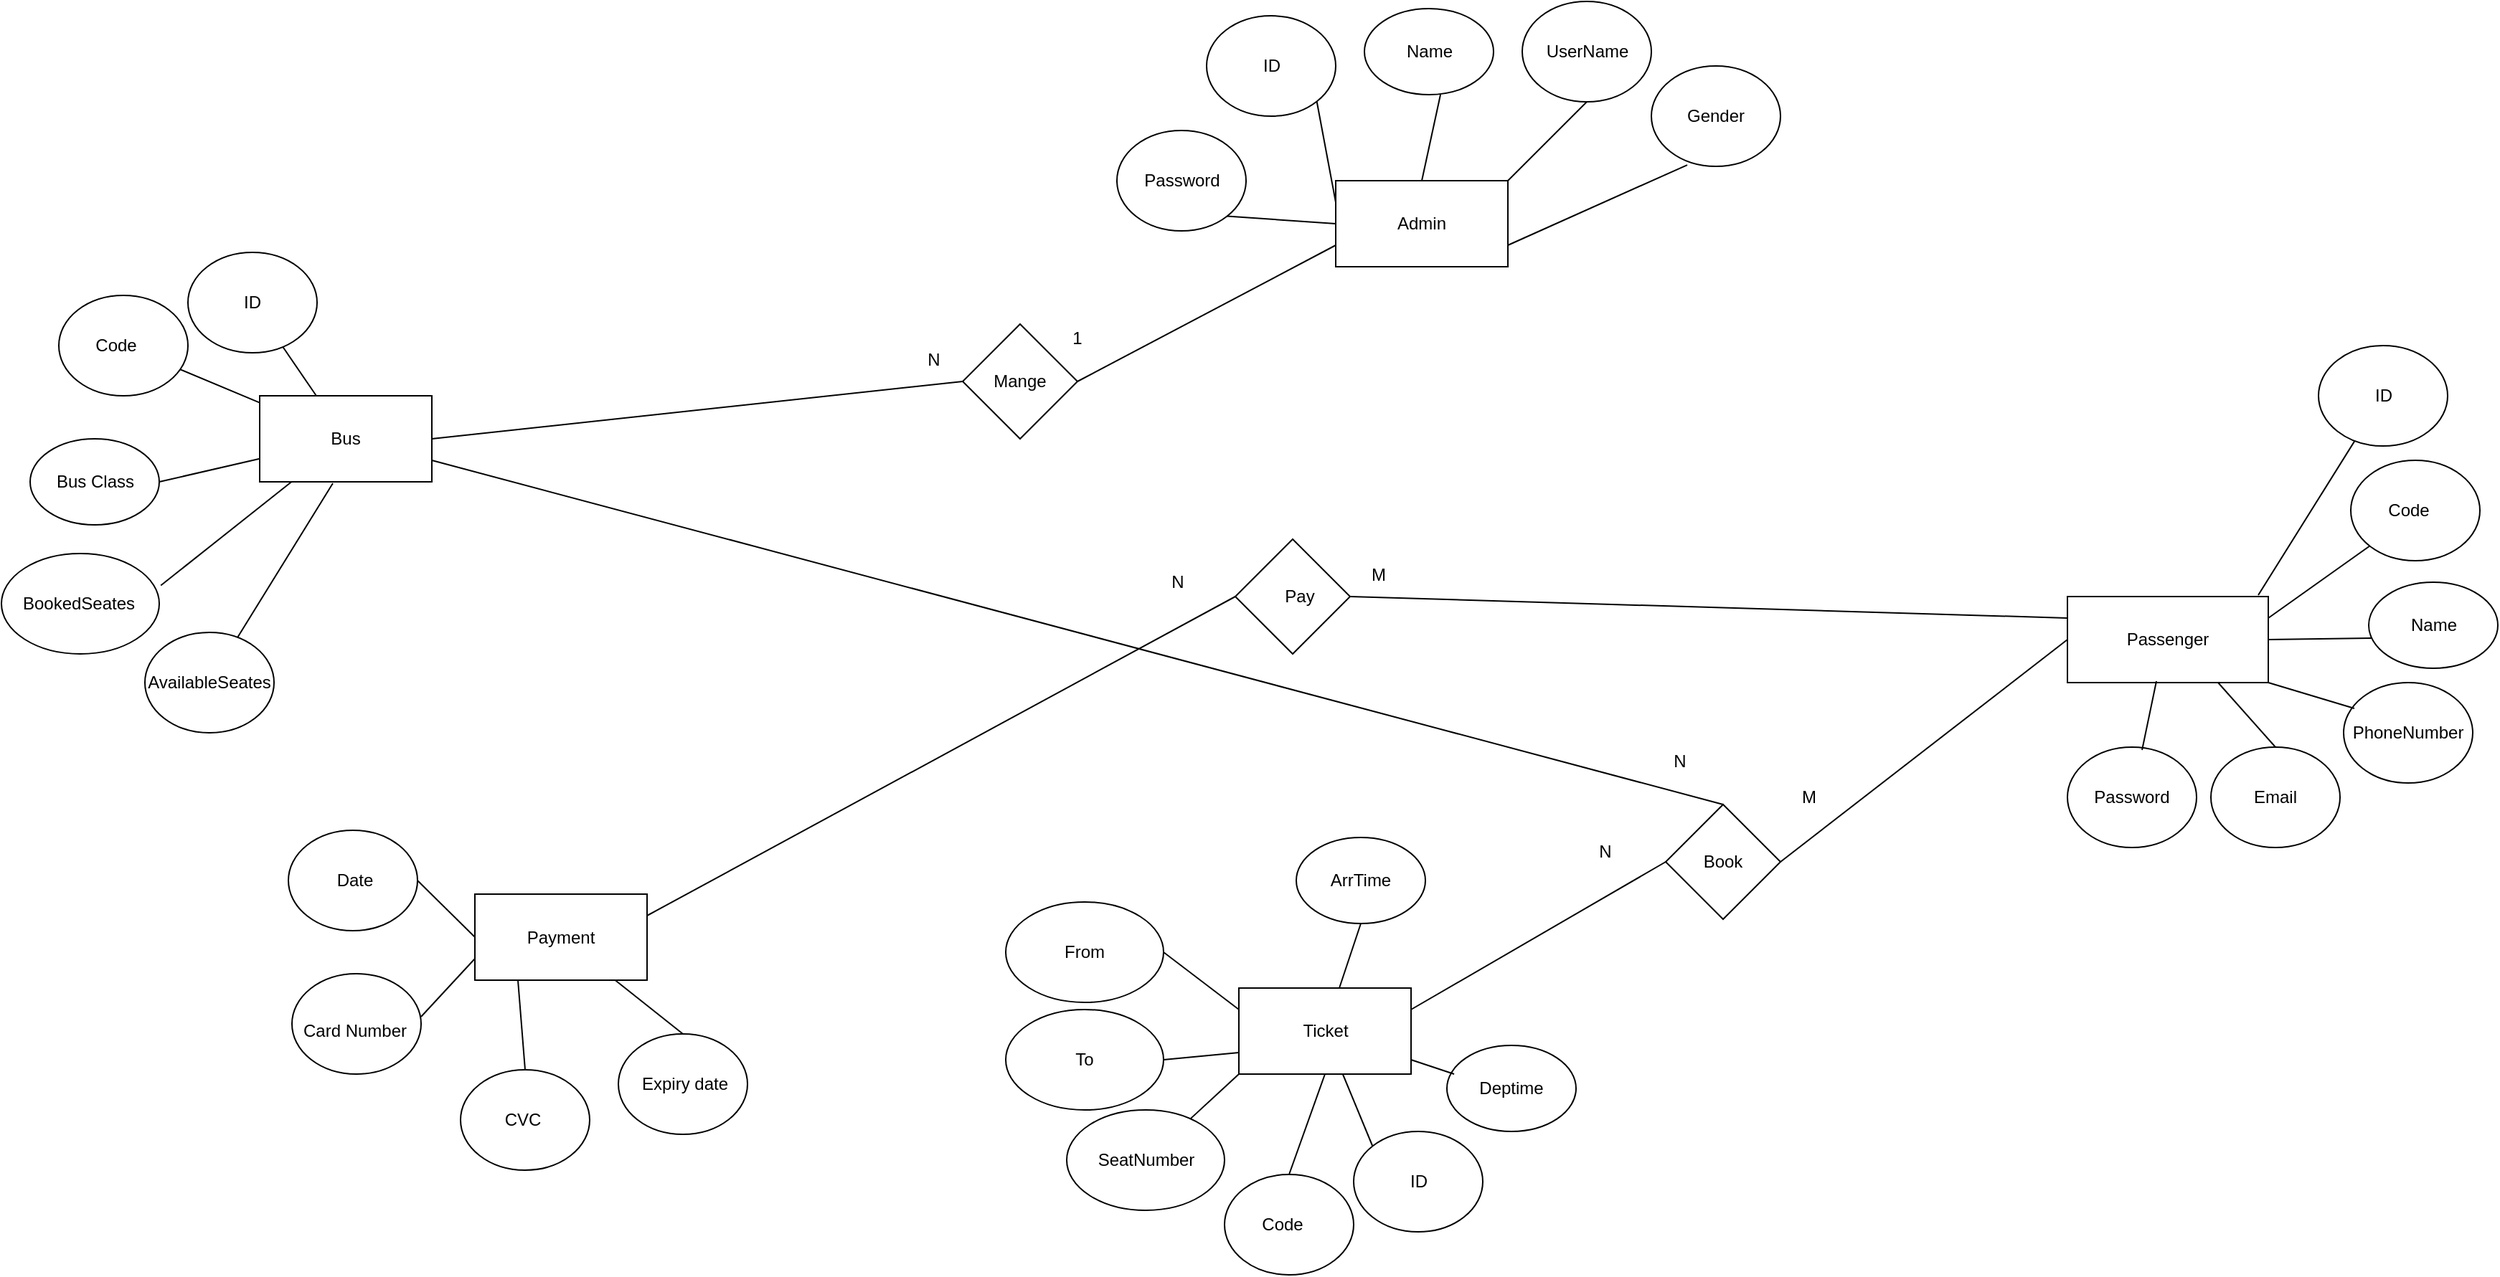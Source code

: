 <mxfile version="15.0.6" type="device"><diagram id="R2lEEEUBdFMjLlhIrx00" name="Page-1"><mxGraphModel dx="2523" dy="1996" grid="1" gridSize="10" guides="1" tooltips="1" connect="1" arrows="1" fold="1" page="1" pageScale="1" pageWidth="850" pageHeight="1100" math="0" shadow="0" extFonts="Permanent Marker^https://fonts.googleapis.com/css?family=Permanent+Marker"><root><mxCell id="0"/><mxCell id="1" parent="0"/><mxCell id="9mJFr_73BweaD-JybxM--1" value="" style="rounded=0;whiteSpace=wrap;html=1;" vertex="1" parent="1"><mxGeometry x="610" y="-30" width="120" height="60" as="geometry"/></mxCell><mxCell id="9mJFr_73BweaD-JybxM--2" value="" style="rounded=0;whiteSpace=wrap;html=1;" vertex="1" parent="1"><mxGeometry x="-140" y="120" width="120" height="60" as="geometry"/></mxCell><mxCell id="9mJFr_73BweaD-JybxM--4" value="" style="rounded=0;whiteSpace=wrap;html=1;" vertex="1" parent="1"><mxGeometry x="1120" y="260" width="140" height="60" as="geometry"/></mxCell><mxCell id="9mJFr_73BweaD-JybxM--5" value="" style="rounded=0;whiteSpace=wrap;html=1;" vertex="1" parent="1"><mxGeometry x="542.5" y="533" width="120" height="60" as="geometry"/></mxCell><mxCell id="9mJFr_73BweaD-JybxM--6" value="Bus&lt;br&gt;" style="text;html=1;strokeColor=none;fillColor=none;align=center;verticalAlign=middle;whiteSpace=wrap;rounded=0;" vertex="1" parent="1"><mxGeometry x="-100" y="140" width="40" height="20" as="geometry"/></mxCell><mxCell id="9mJFr_73BweaD-JybxM--7" value="Passenger&lt;br&gt;" style="text;html=1;strokeColor=none;fillColor=none;align=center;verticalAlign=middle;whiteSpace=wrap;rounded=0;" vertex="1" parent="1"><mxGeometry x="1170" y="280" width="40" height="20" as="geometry"/></mxCell><mxCell id="9mJFr_73BweaD-JybxM--8" value="Admin&lt;br&gt;" style="text;html=1;strokeColor=none;fillColor=none;align=center;verticalAlign=middle;whiteSpace=wrap;rounded=0;" vertex="1" parent="1"><mxGeometry x="650" y="-10" width="40" height="20" as="geometry"/></mxCell><mxCell id="9mJFr_73BweaD-JybxM--9" value="Ticket&lt;br&gt;" style="text;html=1;strokeColor=none;fillColor=none;align=center;verticalAlign=middle;whiteSpace=wrap;rounded=0;" vertex="1" parent="1"><mxGeometry x="582.5" y="553" width="40" height="20" as="geometry"/></mxCell><mxCell id="9mJFr_73BweaD-JybxM--11" value="" style="ellipse;whiteSpace=wrap;html=1;" vertex="1" parent="1"><mxGeometry x="-320" y="230" width="110" height="70" as="geometry"/></mxCell><mxCell id="9mJFr_73BweaD-JybxM--13" value="" style="ellipse;whiteSpace=wrap;html=1;" vertex="1" parent="1"><mxGeometry x="-300" y="150" width="90" height="60" as="geometry"/></mxCell><mxCell id="9mJFr_73BweaD-JybxM--15" value="" style="ellipse;whiteSpace=wrap;html=1;" vertex="1" parent="1"><mxGeometry x="-280" y="50" width="90" height="70" as="geometry"/></mxCell><mxCell id="9mJFr_73BweaD-JybxM--16" value="" style="ellipse;whiteSpace=wrap;html=1;" vertex="1" parent="1"><mxGeometry x="-190" y="20" width="90" height="70" as="geometry"/></mxCell><mxCell id="9mJFr_73BweaD-JybxM--17" value="ID" style="text;html=1;strokeColor=none;fillColor=none;align=center;verticalAlign=middle;whiteSpace=wrap;rounded=0;" vertex="1" parent="1"><mxGeometry x="-165" y="45" width="40" height="20" as="geometry"/></mxCell><mxCell id="9mJFr_73BweaD-JybxM--18" value="Code" style="text;html=1;strokeColor=none;fillColor=none;align=center;verticalAlign=middle;whiteSpace=wrap;rounded=0;" vertex="1" parent="1"><mxGeometry x="-260" y="75" width="40" height="20" as="geometry"/></mxCell><mxCell id="9mJFr_73BweaD-JybxM--19" value="Bus Class" style="text;html=1;strokeColor=none;fillColor=none;align=center;verticalAlign=middle;whiteSpace=wrap;rounded=0;" vertex="1" parent="1"><mxGeometry x="-287.5" y="170" width="65" height="20" as="geometry"/></mxCell><mxCell id="9mJFr_73BweaD-JybxM--20" value="BookedSeates" style="text;html=1;strokeColor=none;fillColor=none;align=center;verticalAlign=middle;whiteSpace=wrap;rounded=0;" vertex="1" parent="1"><mxGeometry x="-311" y="255" width="90" height="20" as="geometry"/></mxCell><mxCell id="9mJFr_73BweaD-JybxM--24" value="" style="ellipse;whiteSpace=wrap;html=1;" vertex="1" parent="1"><mxGeometry x="-220" y="285" width="90" height="70" as="geometry"/></mxCell><mxCell id="9mJFr_73BweaD-JybxM--25" value="AvailableSeates" style="text;html=1;strokeColor=none;fillColor=none;align=center;verticalAlign=middle;whiteSpace=wrap;rounded=0;" vertex="1" parent="1"><mxGeometry x="-220" y="310" width="90" height="20" as="geometry"/></mxCell><mxCell id="9mJFr_73BweaD-JybxM--27" value="" style="endArrow=none;html=1;" edge="1" parent="1" source="9mJFr_73BweaD-JybxM--2" target="9mJFr_73BweaD-JybxM--16"><mxGeometry width="50" height="50" relative="1" as="geometry"><mxPoint x="-200" y="185" as="sourcePoint"/><mxPoint x="-150" y="135" as="targetPoint"/></mxGeometry></mxCell><mxCell id="9mJFr_73BweaD-JybxM--29" value="" style="endArrow=none;html=1;" edge="1" parent="1" source="9mJFr_73BweaD-JybxM--2" target="9mJFr_73BweaD-JybxM--15"><mxGeometry width="50" height="50" relative="1" as="geometry"><mxPoint x="-200" y="175" as="sourcePoint"/><mxPoint x="-150" y="125" as="targetPoint"/></mxGeometry></mxCell><mxCell id="9mJFr_73BweaD-JybxM--30" value="" style="endArrow=none;html=1;exitX=1;exitY=0.5;exitDx=0;exitDy=0;" edge="1" parent="1" source="9mJFr_73BweaD-JybxM--13" target="9mJFr_73BweaD-JybxM--2"><mxGeometry width="50" height="50" relative="1" as="geometry"><mxPoint x="200" y="310" as="sourcePoint"/><mxPoint x="250" y="260" as="targetPoint"/></mxGeometry></mxCell><mxCell id="9mJFr_73BweaD-JybxM--31" value="" style="endArrow=none;html=1;entryX=0.425;entryY=1.017;entryDx=0;entryDy=0;entryPerimeter=0;" edge="1" parent="1" source="9mJFr_73BweaD-JybxM--24" target="9mJFr_73BweaD-JybxM--2"><mxGeometry width="50" height="50" relative="1" as="geometry"><mxPoint x="-140" y="290" as="sourcePoint"/><mxPoint x="-90" y="240" as="targetPoint"/></mxGeometry></mxCell><mxCell id="9mJFr_73BweaD-JybxM--32" value="" style="endArrow=none;html=1;exitX=1.01;exitY=0.318;exitDx=0;exitDy=0;exitPerimeter=0;" edge="1" parent="1" source="9mJFr_73BweaD-JybxM--11" target="9mJFr_73BweaD-JybxM--2"><mxGeometry width="50" height="50" relative="1" as="geometry"><mxPoint x="-200" y="250" as="sourcePoint"/><mxPoint x="-150" y="200" as="targetPoint"/></mxGeometry></mxCell><mxCell id="9mJFr_73BweaD-JybxM--34" value="" style="ellipse;whiteSpace=wrap;html=1;" vertex="1" parent="1"><mxGeometry x="1330" y="250" width="90" height="60" as="geometry"/></mxCell><mxCell id="9mJFr_73BweaD-JybxM--35" value="" style="ellipse;whiteSpace=wrap;html=1;" vertex="1" parent="1"><mxGeometry x="1317.5" y="165" width="90" height="70" as="geometry"/></mxCell><mxCell id="9mJFr_73BweaD-JybxM--36" value="" style="ellipse;whiteSpace=wrap;html=1;" vertex="1" parent="1"><mxGeometry x="1295" y="85" width="90" height="70" as="geometry"/></mxCell><mxCell id="9mJFr_73BweaD-JybxM--37" value="ID" style="text;html=1;strokeColor=none;fillColor=none;align=center;verticalAlign=middle;whiteSpace=wrap;rounded=0;" vertex="1" parent="1"><mxGeometry x="1322.5" y="110" width="35" height="20" as="geometry"/></mxCell><mxCell id="9mJFr_73BweaD-JybxM--38" value="Code" style="text;html=1;strokeColor=none;fillColor=none;align=center;verticalAlign=middle;whiteSpace=wrap;rounded=0;" vertex="1" parent="1"><mxGeometry x="1337.5" y="190" width="40" height="20" as="geometry"/></mxCell><mxCell id="9mJFr_73BweaD-JybxM--39" value="Name" style="text;html=1;strokeColor=none;fillColor=none;align=center;verticalAlign=middle;whiteSpace=wrap;rounded=0;" vertex="1" parent="1"><mxGeometry x="1342.5" y="270" width="65" height="20" as="geometry"/></mxCell><mxCell id="9mJFr_73BweaD-JybxM--41" value="" style="ellipse;whiteSpace=wrap;html=1;" vertex="1" parent="1"><mxGeometry x="1220" y="365" width="90" height="70" as="geometry"/></mxCell><mxCell id="9mJFr_73BweaD-JybxM--42" value="Email" style="text;html=1;strokeColor=none;fillColor=none;align=center;verticalAlign=middle;whiteSpace=wrap;rounded=0;" vertex="1" parent="1"><mxGeometry x="1220" y="390" width="90" height="20" as="geometry"/></mxCell><mxCell id="9mJFr_73BweaD-JybxM--47" value="" style="ellipse;whiteSpace=wrap;html=1;" vertex="1" parent="1"><mxGeometry x="1120" y="365" width="90" height="70" as="geometry"/></mxCell><mxCell id="9mJFr_73BweaD-JybxM--48" value="Password" style="text;html=1;strokeColor=none;fillColor=none;align=center;verticalAlign=middle;whiteSpace=wrap;rounded=0;" vertex="1" parent="1"><mxGeometry x="1120" y="390" width="90" height="20" as="geometry"/></mxCell><mxCell id="9mJFr_73BweaD-JybxM--72" value="" style="ellipse;whiteSpace=wrap;html=1;" vertex="1" parent="1"><mxGeometry x="1312.5" y="320" width="90" height="70" as="geometry"/></mxCell><mxCell id="9mJFr_73BweaD-JybxM--73" value="PhoneNumber" style="text;html=1;strokeColor=none;fillColor=none;align=center;verticalAlign=middle;whiteSpace=wrap;rounded=0;" vertex="1" parent="1"><mxGeometry x="1325" y="345" width="65" height="20" as="geometry"/></mxCell><mxCell id="9mJFr_73BweaD-JybxM--87" value="" style="endArrow=none;html=1;exitX=0.95;exitY=-0.017;exitDx=0;exitDy=0;exitPerimeter=0;" edge="1" parent="1" source="9mJFr_73BweaD-JybxM--4" target="9mJFr_73BweaD-JybxM--36"><mxGeometry width="50" height="50" relative="1" as="geometry"><mxPoint x="990" y="250" as="sourcePoint"/><mxPoint x="1040" y="200" as="targetPoint"/></mxGeometry></mxCell><mxCell id="9mJFr_73BweaD-JybxM--88" value="" style="endArrow=none;html=1;entryX=0;entryY=1;entryDx=0;entryDy=0;exitX=1;exitY=0.25;exitDx=0;exitDy=0;" edge="1" parent="1" source="9mJFr_73BweaD-JybxM--4" target="9mJFr_73BweaD-JybxM--35"><mxGeometry width="50" height="50" relative="1" as="geometry"><mxPoint x="1280" y="280" as="sourcePoint"/><mxPoint x="1330" y="230" as="targetPoint"/></mxGeometry></mxCell><mxCell id="9mJFr_73BweaD-JybxM--89" value="" style="endArrow=none;html=1;entryX=0.578;entryY=0.029;entryDx=0;entryDy=0;exitX=0.443;exitY=0.983;exitDx=0;exitDy=0;exitPerimeter=0;entryPerimeter=0;" edge="1" parent="1" source="9mJFr_73BweaD-JybxM--4" target="9mJFr_73BweaD-JybxM--47"><mxGeometry width="50" height="50" relative="1" as="geometry"><mxPoint x="1050" y="350" as="sourcePoint"/><mxPoint x="1100" y="300" as="targetPoint"/></mxGeometry></mxCell><mxCell id="9mJFr_73BweaD-JybxM--90" value="" style="endArrow=none;html=1;entryX=0.5;entryY=0;entryDx=0;entryDy=0;exitX=0.75;exitY=1;exitDx=0;exitDy=0;" edge="1" parent="1" source="9mJFr_73BweaD-JybxM--4" target="9mJFr_73BweaD-JybxM--41"><mxGeometry width="50" height="50" relative="1" as="geometry"><mxPoint x="1090" y="370" as="sourcePoint"/><mxPoint x="1140" y="320" as="targetPoint"/></mxGeometry></mxCell><mxCell id="9mJFr_73BweaD-JybxM--91" value="" style="endArrow=none;html=1;exitX=1;exitY=1;exitDx=0;exitDy=0;entryX=0.083;entryY=0.257;entryDx=0;entryDy=0;entryPerimeter=0;" edge="1" parent="1" source="9mJFr_73BweaD-JybxM--4" target="9mJFr_73BweaD-JybxM--72"><mxGeometry width="50" height="50" relative="1" as="geometry"><mxPoint x="1270" y="330" as="sourcePoint"/><mxPoint x="1320" y="280" as="targetPoint"/></mxGeometry></mxCell><mxCell id="9mJFr_73BweaD-JybxM--92" value="" style="endArrow=none;html=1;exitX=1;exitY=0.5;exitDx=0;exitDy=0;entryX=0.022;entryY=0.65;entryDx=0;entryDy=0;entryPerimeter=0;" edge="1" parent="1" source="9mJFr_73BweaD-JybxM--4" target="9mJFr_73BweaD-JybxM--34"><mxGeometry width="50" height="50" relative="1" as="geometry"><mxPoint x="1280" y="320" as="sourcePoint"/><mxPoint x="1330" y="270" as="targetPoint"/></mxGeometry></mxCell><mxCell id="9mJFr_73BweaD-JybxM--93" value="" style="ellipse;whiteSpace=wrap;html=1;" vertex="1" parent="1"><mxGeometry x="422.5" y="618" width="110" height="70" as="geometry"/></mxCell><mxCell id="9mJFr_73BweaD-JybxM--94" value="" style="ellipse;whiteSpace=wrap;html=1;" vertex="1" parent="1"><mxGeometry x="687.5" y="573" width="90" height="60" as="geometry"/></mxCell><mxCell id="9mJFr_73BweaD-JybxM--95" value="" style="ellipse;whiteSpace=wrap;html=1;" vertex="1" parent="1"><mxGeometry x="532.5" y="663" width="90" height="70" as="geometry"/></mxCell><mxCell id="9mJFr_73BweaD-JybxM--96" value="" style="ellipse;whiteSpace=wrap;html=1;" vertex="1" parent="1"><mxGeometry x="622.5" y="633" width="90" height="70" as="geometry"/></mxCell><mxCell id="9mJFr_73BweaD-JybxM--97" value="ID" style="text;html=1;strokeColor=none;fillColor=none;align=center;verticalAlign=middle;whiteSpace=wrap;rounded=0;" vertex="1" parent="1"><mxGeometry x="647.5" y="658" width="40" height="20" as="geometry"/></mxCell><mxCell id="9mJFr_73BweaD-JybxM--98" value="Code" style="text;html=1;strokeColor=none;fillColor=none;align=center;verticalAlign=middle;whiteSpace=wrap;rounded=0;" vertex="1" parent="1"><mxGeometry x="552.5" y="688" width="40" height="20" as="geometry"/></mxCell><mxCell id="9mJFr_73BweaD-JybxM--99" value="Deptime" style="text;html=1;strokeColor=none;fillColor=none;align=center;verticalAlign=middle;whiteSpace=wrap;rounded=0;" vertex="1" parent="1"><mxGeometry x="700" y="593" width="65" height="20" as="geometry"/></mxCell><mxCell id="9mJFr_73BweaD-JybxM--100" value="SeatNumber" style="text;html=1;strokeColor=none;fillColor=none;align=center;verticalAlign=middle;whiteSpace=wrap;rounded=0;" vertex="1" parent="1"><mxGeometry x="432.5" y="643" width="90" height="20" as="geometry"/></mxCell><mxCell id="9mJFr_73BweaD-JybxM--103" value="" style="endArrow=none;html=1;entryX=0.5;entryY=1;entryDx=0;entryDy=0;exitX=0.5;exitY=0;exitDx=0;exitDy=0;" edge="1" parent="1" source="9mJFr_73BweaD-JybxM--95" target="9mJFr_73BweaD-JybxM--5"><mxGeometry width="50" height="50" relative="1" as="geometry"><mxPoint x="562.5" y="663" as="sourcePoint"/><mxPoint x="612.5" y="613" as="targetPoint"/></mxGeometry></mxCell><mxCell id="9mJFr_73BweaD-JybxM--104" value="" style="endArrow=none;html=1;entryX=0;entryY=1;entryDx=0;entryDy=0;" edge="1" parent="1" source="9mJFr_73BweaD-JybxM--93" target="9mJFr_73BweaD-JybxM--5"><mxGeometry width="50" height="50" relative="1" as="geometry"><mxPoint x="482.5" y="613" as="sourcePoint"/><mxPoint x="532.5" y="563" as="targetPoint"/></mxGeometry></mxCell><mxCell id="9mJFr_73BweaD-JybxM--106" value="" style="endArrow=none;html=1;exitX=0;exitY=0;exitDx=0;exitDy=0;" edge="1" parent="1" source="9mJFr_73BweaD-JybxM--96" target="9mJFr_73BweaD-JybxM--5"><mxGeometry width="50" height="50" relative="1" as="geometry"><mxPoint x="612.5" y="653" as="sourcePoint"/><mxPoint x="662.5" y="603" as="targetPoint"/></mxGeometry></mxCell><mxCell id="9mJFr_73BweaD-JybxM--108" value="" style="endArrow=none;html=1;entryX=0.056;entryY=0.333;entryDx=0;entryDy=0;entryPerimeter=0;" edge="1" parent="1" source="9mJFr_73BweaD-JybxM--5" target="9mJFr_73BweaD-JybxM--94"><mxGeometry width="50" height="50" relative="1" as="geometry"><mxPoint x="652.5" y="613" as="sourcePoint"/><mxPoint x="702.5" y="563" as="targetPoint"/></mxGeometry></mxCell><mxCell id="9mJFr_73BweaD-JybxM--109" value="" style="ellipse;whiteSpace=wrap;html=1;" vertex="1" parent="1"><mxGeometry x="630" y="-150" width="90" height="60" as="geometry"/></mxCell><mxCell id="9mJFr_73BweaD-JybxM--110" value="" style="ellipse;whiteSpace=wrap;html=1;" vertex="1" parent="1"><mxGeometry x="520" y="-145" width="90" height="70" as="geometry"/></mxCell><mxCell id="9mJFr_73BweaD-JybxM--111" value="ID" style="text;html=1;strokeColor=none;fillColor=none;align=center;verticalAlign=middle;whiteSpace=wrap;rounded=0;" vertex="1" parent="1"><mxGeometry x="547.5" y="-120" width="35" height="20" as="geometry"/></mxCell><mxCell id="9mJFr_73BweaD-JybxM--112" value="Name" style="text;html=1;strokeColor=none;fillColor=none;align=center;verticalAlign=middle;whiteSpace=wrap;rounded=0;" vertex="1" parent="1"><mxGeometry x="642.5" y="-130" width="65" height="20" as="geometry"/></mxCell><mxCell id="9mJFr_73BweaD-JybxM--113" value="" style="ellipse;whiteSpace=wrap;html=1;" vertex="1" parent="1"><mxGeometry x="830" y="-110" width="90" height="70" as="geometry"/></mxCell><mxCell id="9mJFr_73BweaD-JybxM--114" value="Gender" style="text;html=1;strokeColor=none;fillColor=none;align=center;verticalAlign=middle;whiteSpace=wrap;rounded=0;" vertex="1" parent="1"><mxGeometry x="830" y="-85" width="90" height="20" as="geometry"/></mxCell><mxCell id="9mJFr_73BweaD-JybxM--115" value="" style="ellipse;whiteSpace=wrap;html=1;" vertex="1" parent="1"><mxGeometry x="457.5" y="-65" width="90" height="70" as="geometry"/></mxCell><mxCell id="9mJFr_73BweaD-JybxM--116" value="Password" style="text;html=1;strokeColor=none;fillColor=none;align=center;verticalAlign=middle;whiteSpace=wrap;rounded=0;" vertex="1" parent="1"><mxGeometry x="457.5" y="-40" width="90" height="20" as="geometry"/></mxCell><mxCell id="9mJFr_73BweaD-JybxM--117" value="" style="ellipse;whiteSpace=wrap;html=1;" vertex="1" parent="1"><mxGeometry x="740" y="-155" width="90" height="70" as="geometry"/></mxCell><mxCell id="9mJFr_73BweaD-JybxM--118" value="UserName" style="text;html=1;strokeColor=none;fillColor=none;align=center;verticalAlign=middle;whiteSpace=wrap;rounded=0;" vertex="1" parent="1"><mxGeometry x="752.5" y="-130" width="65" height="20" as="geometry"/></mxCell><mxCell id="9mJFr_73BweaD-JybxM--119" value="" style="endArrow=none;html=1;entryX=0.278;entryY=0.986;entryDx=0;entryDy=0;entryPerimeter=0;exitX=1;exitY=0.75;exitDx=0;exitDy=0;" edge="1" parent="1" source="9mJFr_73BweaD-JybxM--1" target="9mJFr_73BweaD-JybxM--113"><mxGeometry width="50" height="50" relative="1" as="geometry"><mxPoint x="820" y="20" as="sourcePoint"/><mxPoint x="870" y="-30" as="targetPoint"/></mxGeometry></mxCell><mxCell id="9mJFr_73BweaD-JybxM--120" value="" style="endArrow=none;html=1;entryX=0.5;entryY=1;entryDx=0;entryDy=0;exitX=1;exitY=0;exitDx=0;exitDy=0;" edge="1" parent="1" source="9mJFr_73BweaD-JybxM--1" target="9mJFr_73BweaD-JybxM--117"><mxGeometry width="50" height="50" relative="1" as="geometry"><mxPoint x="720" y="-30" as="sourcePoint"/><mxPoint x="770" y="-90" as="targetPoint"/></mxGeometry></mxCell><mxCell id="9mJFr_73BweaD-JybxM--121" value="" style="endArrow=none;html=1;entryX=0.589;entryY=1;entryDx=0;entryDy=0;entryPerimeter=0;exitX=0.5;exitY=0;exitDx=0;exitDy=0;" edge="1" parent="1" source="9mJFr_73BweaD-JybxM--1" target="9mJFr_73BweaD-JybxM--109"><mxGeometry width="50" height="50" relative="1" as="geometry"><mxPoint x="640" y="-30" as="sourcePoint"/><mxPoint x="690" y="-80" as="targetPoint"/></mxGeometry></mxCell><mxCell id="9mJFr_73BweaD-JybxM--122" value="" style="endArrow=none;html=1;entryX=1;entryY=1;entryDx=0;entryDy=0;exitX=0;exitY=0.25;exitDx=0;exitDy=0;" edge="1" parent="1" source="9mJFr_73BweaD-JybxM--1" target="9mJFr_73BweaD-JybxM--110"><mxGeometry width="50" height="50" relative="1" as="geometry"><mxPoint x="600" y="-10" as="sourcePoint"/><mxPoint x="650" y="-60" as="targetPoint"/></mxGeometry></mxCell><mxCell id="9mJFr_73BweaD-JybxM--123" value="" style="endArrow=none;html=1;exitX=1;exitY=1;exitDx=0;exitDy=0;entryX=0;entryY=0.5;entryDx=0;entryDy=0;" edge="1" parent="1" source="9mJFr_73BweaD-JybxM--115" target="9mJFr_73BweaD-JybxM--1"><mxGeometry width="50" height="50" relative="1" as="geometry"><mxPoint x="550" y="50" as="sourcePoint"/><mxPoint x="600" as="targetPoint"/></mxGeometry></mxCell><mxCell id="9mJFr_73BweaD-JybxM--124" value="" style="rhombus;whiteSpace=wrap;html=1;" vertex="1" parent="1"><mxGeometry x="840" y="405" width="80" height="80" as="geometry"/></mxCell><mxCell id="9mJFr_73BweaD-JybxM--125" value="Book" style="text;html=1;strokeColor=none;fillColor=none;align=center;verticalAlign=middle;whiteSpace=wrap;rounded=0;" vertex="1" parent="1"><mxGeometry x="860" y="435" width="40" height="20" as="geometry"/></mxCell><mxCell id="9mJFr_73BweaD-JybxM--128" value="" style="endArrow=none;html=1;entryX=0;entryY=0.5;entryDx=0;entryDy=0;exitX=1;exitY=0.5;exitDx=0;exitDy=0;" edge="1" parent="1" source="9mJFr_73BweaD-JybxM--124" target="9mJFr_73BweaD-JybxM--4"><mxGeometry width="50" height="50" relative="1" as="geometry"><mxPoint x="1160" y="500" as="sourcePoint"/><mxPoint x="1210" y="450" as="targetPoint"/></mxGeometry></mxCell><mxCell id="9mJFr_73BweaD-JybxM--129" value="" style="endArrow=none;html=1;entryX=0;entryY=0.5;entryDx=0;entryDy=0;exitX=1;exitY=0.25;exitDx=0;exitDy=0;" edge="1" parent="1" source="9mJFr_73BweaD-JybxM--5" target="9mJFr_73BweaD-JybxM--124"><mxGeometry width="50" height="50" relative="1" as="geometry"><mxPoint x="900" y="510" as="sourcePoint"/><mxPoint x="950" y="460" as="targetPoint"/></mxGeometry></mxCell><mxCell id="9mJFr_73BweaD-JybxM--130" value="M" style="text;html=1;strokeColor=none;fillColor=none;align=center;verticalAlign=middle;whiteSpace=wrap;rounded=0;" vertex="1" parent="1"><mxGeometry x="920" y="390" width="40" height="20" as="geometry"/></mxCell><mxCell id="9mJFr_73BweaD-JybxM--131" value="N" style="text;html=1;strokeColor=none;fillColor=none;align=center;verticalAlign=middle;whiteSpace=wrap;rounded=0;" vertex="1" parent="1"><mxGeometry x="777.5" y="428" width="40" height="20" as="geometry"/></mxCell><mxCell id="9mJFr_73BweaD-JybxM--142" value="" style="rounded=0;whiteSpace=wrap;html=1;" vertex="1" parent="1"><mxGeometry x="10" y="467.5" width="120" height="60" as="geometry"/></mxCell><mxCell id="9mJFr_73BweaD-JybxM--143" value="Payment" style="text;html=1;strokeColor=none;fillColor=none;align=center;verticalAlign=middle;whiteSpace=wrap;rounded=0;" vertex="1" parent="1"><mxGeometry x="50" y="487.5" width="40" height="20" as="geometry"/></mxCell><mxCell id="9mJFr_73BweaD-JybxM--144" value="" style="ellipse;whiteSpace=wrap;html=1;" vertex="1" parent="1"><mxGeometry x="-117.5" y="523" width="90" height="70" as="geometry"/></mxCell><mxCell id="9mJFr_73BweaD-JybxM--145" value="Card Number" style="text;html=1;strokeColor=none;fillColor=none;align=center;verticalAlign=middle;whiteSpace=wrap;rounded=0;" vertex="1" parent="1"><mxGeometry x="-120" y="553" width="92.5" height="20" as="geometry"/></mxCell><mxCell id="9mJFr_73BweaD-JybxM--146" value="" style="ellipse;whiteSpace=wrap;html=1;" vertex="1" parent="1"><mxGeometry y="590" width="90" height="70" as="geometry"/></mxCell><mxCell id="9mJFr_73BweaD-JybxM--147" value="CVC&lt;span style=&quot;white-space: pre&quot;&gt;&#9;&lt;/span&gt;" style="text;html=1;strokeColor=none;fillColor=none;align=center;verticalAlign=middle;whiteSpace=wrap;rounded=0;" vertex="1" parent="1"><mxGeometry x="40" y="615" width="35" height="20" as="geometry"/></mxCell><mxCell id="9mJFr_73BweaD-JybxM--148" value="" style="ellipse;whiteSpace=wrap;html=1;" vertex="1" parent="1"><mxGeometry x="110" y="565" width="90" height="70" as="geometry"/></mxCell><mxCell id="9mJFr_73BweaD-JybxM--149" value="Expiry date" style="text;html=1;strokeColor=none;fillColor=none;align=center;verticalAlign=middle;whiteSpace=wrap;rounded=0;" vertex="1" parent="1"><mxGeometry x="125" y="590" width="62.5" height="20" as="geometry"/></mxCell><mxCell id="9mJFr_73BweaD-JybxM--153" value="" style="ellipse;whiteSpace=wrap;html=1;" vertex="1" parent="1"><mxGeometry x="-120" y="423" width="90" height="70" as="geometry"/></mxCell><mxCell id="9mJFr_73BweaD-JybxM--154" value="Date" style="text;html=1;strokeColor=none;fillColor=none;align=center;verticalAlign=middle;whiteSpace=wrap;rounded=0;" vertex="1" parent="1"><mxGeometry x="-105" y="448" width="62.5" height="20" as="geometry"/></mxCell><mxCell id="9mJFr_73BweaD-JybxM--155" value="" style="endArrow=none;html=1;entryX=0.25;entryY=1;entryDx=0;entryDy=0;exitX=0.5;exitY=0;exitDx=0;exitDy=0;" edge="1" parent="1" source="9mJFr_73BweaD-JybxM--146" target="9mJFr_73BweaD-JybxM--142"><mxGeometry width="50" height="50" relative="1" as="geometry"><mxPoint x="-10" y="550" as="sourcePoint"/><mxPoint x="43.211" y="558" as="targetPoint"/></mxGeometry></mxCell><mxCell id="9mJFr_73BweaD-JybxM--157" value="" style="endArrow=none;html=1;entryX=0.5;entryY=0;entryDx=0;entryDy=0;" edge="1" parent="1" source="9mJFr_73BweaD-JybxM--142" target="9mJFr_73BweaD-JybxM--148"><mxGeometry width="50" height="50" relative="1" as="geometry"><mxPoint x="250" y="540" as="sourcePoint"/><mxPoint x="300" y="490" as="targetPoint"/></mxGeometry></mxCell><mxCell id="9mJFr_73BweaD-JybxM--160" value="" style="endArrow=none;html=1;exitX=1;exitY=0.5;exitDx=0;exitDy=0;entryX=0;entryY=0.5;entryDx=0;entryDy=0;" edge="1" parent="1" source="9mJFr_73BweaD-JybxM--153" target="9mJFr_73BweaD-JybxM--142"><mxGeometry width="50" height="50" relative="1" as="geometry"><mxPoint x="-20" y="470" as="sourcePoint"/><mxPoint x="440" y="450" as="targetPoint"/></mxGeometry></mxCell><mxCell id="9mJFr_73BweaD-JybxM--161" value="" style="endArrow=none;html=1;entryX=0;entryY=0.75;entryDx=0;entryDy=0;exitX=1;exitY=0;exitDx=0;exitDy=0;" edge="1" parent="1" source="9mJFr_73BweaD-JybxM--145" target="9mJFr_73BweaD-JybxM--142"><mxGeometry width="50" height="50" relative="1" as="geometry"><mxPoint x="-210" y="550" as="sourcePoint"/><mxPoint x="-160" y="500" as="targetPoint"/></mxGeometry></mxCell><mxCell id="9mJFr_73BweaD-JybxM--162" value="" style="rhombus;whiteSpace=wrap;html=1;" vertex="1" parent="1"><mxGeometry x="540" y="220" width="80" height="80" as="geometry"/></mxCell><mxCell id="9mJFr_73BweaD-JybxM--163" value="Pay" style="text;html=1;strokeColor=none;fillColor=none;align=center;verticalAlign=middle;whiteSpace=wrap;rounded=0;" vertex="1" parent="1"><mxGeometry x="565" y="250" width="40" height="20" as="geometry"/></mxCell><mxCell id="9mJFr_73BweaD-JybxM--164" value="" style="endArrow=none;html=1;exitX=1;exitY=0.5;exitDx=0;exitDy=0;entryX=0;entryY=0.25;entryDx=0;entryDy=0;" edge="1" parent="1" source="9mJFr_73BweaD-JybxM--162" target="9mJFr_73BweaD-JybxM--4"><mxGeometry width="50" height="50" relative="1" as="geometry"><mxPoint x="760" y="430" as="sourcePoint"/><mxPoint x="810" y="380" as="targetPoint"/></mxGeometry></mxCell><mxCell id="9mJFr_73BweaD-JybxM--165" value="" style="endArrow=none;html=1;entryX=0;entryY=0.5;entryDx=0;entryDy=0;exitX=1;exitY=0.25;exitDx=0;exitDy=0;" edge="1" parent="1" source="9mJFr_73BweaD-JybxM--142" target="9mJFr_73BweaD-JybxM--162"><mxGeometry width="50" height="50" relative="1" as="geometry"><mxPoint x="410" y="350" as="sourcePoint"/><mxPoint x="600" y="360" as="targetPoint"/></mxGeometry></mxCell><mxCell id="9mJFr_73BweaD-JybxM--166" value="" style="ellipse;whiteSpace=wrap;html=1;" vertex="1" parent="1"><mxGeometry x="380" y="548" width="110" height="70" as="geometry"/></mxCell><mxCell id="9mJFr_73BweaD-JybxM--167" value="To" style="text;html=1;strokeColor=none;fillColor=none;align=center;verticalAlign=middle;whiteSpace=wrap;rounded=0;" vertex="1" parent="1"><mxGeometry x="390" y="573" width="90" height="20" as="geometry"/></mxCell><mxCell id="9mJFr_73BweaD-JybxM--168" value="" style="ellipse;whiteSpace=wrap;html=1;" vertex="1" parent="1"><mxGeometry x="380" y="473" width="110" height="70" as="geometry"/></mxCell><mxCell id="9mJFr_73BweaD-JybxM--169" value="From" style="text;html=1;strokeColor=none;fillColor=none;align=center;verticalAlign=middle;whiteSpace=wrap;rounded=0;" vertex="1" parent="1"><mxGeometry x="390" y="498" width="90" height="20" as="geometry"/></mxCell><mxCell id="9mJFr_73BweaD-JybxM--170" value="" style="endArrow=none;html=1;exitX=1;exitY=0.5;exitDx=0;exitDy=0;entryX=0;entryY=0.25;entryDx=0;entryDy=0;" edge="1" parent="1" source="9mJFr_73BweaD-JybxM--168" target="9mJFr_73BweaD-JybxM--5"><mxGeometry width="50" height="50" relative="1" as="geometry"><mxPoint x="482.5" y="483" as="sourcePoint"/><mxPoint x="532.5" y="433" as="targetPoint"/></mxGeometry></mxCell><mxCell id="9mJFr_73BweaD-JybxM--171" value="" style="endArrow=none;html=1;entryX=0;entryY=0.75;entryDx=0;entryDy=0;exitX=1;exitY=0.5;exitDx=0;exitDy=0;" edge="1" parent="1" source="9mJFr_73BweaD-JybxM--166" target="9mJFr_73BweaD-JybxM--5"><mxGeometry width="50" height="50" relative="1" as="geometry"><mxPoint x="92.5" y="693" as="sourcePoint"/><mxPoint x="142.5" y="643" as="targetPoint"/></mxGeometry></mxCell><mxCell id="9mJFr_73BweaD-JybxM--172" value="" style="rhombus;whiteSpace=wrap;html=1;" vertex="1" parent="1"><mxGeometry x="350" y="70" width="80" height="80" as="geometry"/></mxCell><mxCell id="9mJFr_73BweaD-JybxM--173" value="Mange" style="text;html=1;strokeColor=none;fillColor=none;align=center;verticalAlign=middle;whiteSpace=wrap;rounded=0;" vertex="1" parent="1"><mxGeometry x="370" y="100" width="40" height="20" as="geometry"/></mxCell><mxCell id="9mJFr_73BweaD-JybxM--174" value="1" style="text;html=1;strokeColor=none;fillColor=none;align=center;verticalAlign=middle;whiteSpace=wrap;rounded=0;" vertex="1" parent="1"><mxGeometry x="410" y="70" width="40" height="20" as="geometry"/></mxCell><mxCell id="9mJFr_73BweaD-JybxM--176" value="" style="endArrow=none;html=1;entryX=0;entryY=0.5;entryDx=0;entryDy=0;exitX=1;exitY=0.5;exitDx=0;exitDy=0;" edge="1" parent="1" source="9mJFr_73BweaD-JybxM--2" target="9mJFr_73BweaD-JybxM--172"><mxGeometry width="50" height="50" relative="1" as="geometry"><mxPoint x="250" y="170" as="sourcePoint"/><mxPoint x="300" y="120" as="targetPoint"/></mxGeometry></mxCell><mxCell id="9mJFr_73BweaD-JybxM--177" value="" style="endArrow=none;html=1;entryX=0;entryY=0.75;entryDx=0;entryDy=0;exitX=1;exitY=0.5;exitDx=0;exitDy=0;" edge="1" parent="1" source="9mJFr_73BweaD-JybxM--172" target="9mJFr_73BweaD-JybxM--1"><mxGeometry width="50" height="50" relative="1" as="geometry"><mxPoint x="390" y="350" as="sourcePoint"/><mxPoint x="440" y="300" as="targetPoint"/></mxGeometry></mxCell><mxCell id="9mJFr_73BweaD-JybxM--178" value="N" style="text;html=1;strokeColor=none;fillColor=none;align=center;verticalAlign=middle;whiteSpace=wrap;rounded=0;" vertex="1" parent="1"><mxGeometry x="310" y="85" width="40" height="20" as="geometry"/></mxCell><mxCell id="9mJFr_73BweaD-JybxM--181" value="" style="endArrow=none;html=1;exitX=1;exitY=0.75;exitDx=0;exitDy=0;entryX=0.5;entryY=0;entryDx=0;entryDy=0;" edge="1" parent="1" source="9mJFr_73BweaD-JybxM--2" target="9mJFr_73BweaD-JybxM--124"><mxGeometry width="50" height="50" relative="1" as="geometry"><mxPoint x="20" y="260" as="sourcePoint"/><mxPoint x="70" y="210" as="targetPoint"/></mxGeometry></mxCell><mxCell id="9mJFr_73BweaD-JybxM--185" value="N" style="text;html=1;strokeColor=none;fillColor=none;align=center;verticalAlign=middle;whiteSpace=wrap;rounded=0;" vertex="1" parent="1"><mxGeometry x="830" y="365" width="40" height="20" as="geometry"/></mxCell><mxCell id="9mJFr_73BweaD-JybxM--186" value="" style="ellipse;whiteSpace=wrap;html=1;" vertex="1" parent="1"><mxGeometry x="582.5" y="428" width="90" height="60" as="geometry"/></mxCell><mxCell id="9mJFr_73BweaD-JybxM--187" value="ArrTime" style="text;html=1;strokeColor=none;fillColor=none;align=center;verticalAlign=middle;whiteSpace=wrap;rounded=0;" vertex="1" parent="1"><mxGeometry x="595" y="448" width="65" height="20" as="geometry"/></mxCell><mxCell id="9mJFr_73BweaD-JybxM--188" value="" style="endArrow=none;html=1;entryX=0.5;entryY=1;entryDx=0;entryDy=0;" edge="1" parent="1" target="9mJFr_73BweaD-JybxM--186" source="9mJFr_73BweaD-JybxM--5"><mxGeometry width="50" height="50" relative="1" as="geometry"><mxPoint x="532.5" y="473" as="sourcePoint"/><mxPoint x="582.5" y="438" as="targetPoint"/></mxGeometry></mxCell><mxCell id="9mJFr_73BweaD-JybxM--189" value="M" style="text;html=1;strokeColor=none;fillColor=none;align=center;verticalAlign=middle;whiteSpace=wrap;rounded=0;" vertex="1" parent="1"><mxGeometry x="620" y="235" width="40" height="20" as="geometry"/></mxCell><mxCell id="9mJFr_73BweaD-JybxM--190" value="N" style="text;html=1;strokeColor=none;fillColor=none;align=center;verticalAlign=middle;whiteSpace=wrap;rounded=0;" vertex="1" parent="1"><mxGeometry x="480" y="240" width="40" height="20" as="geometry"/></mxCell></root></mxGraphModel></diagram></mxfile>